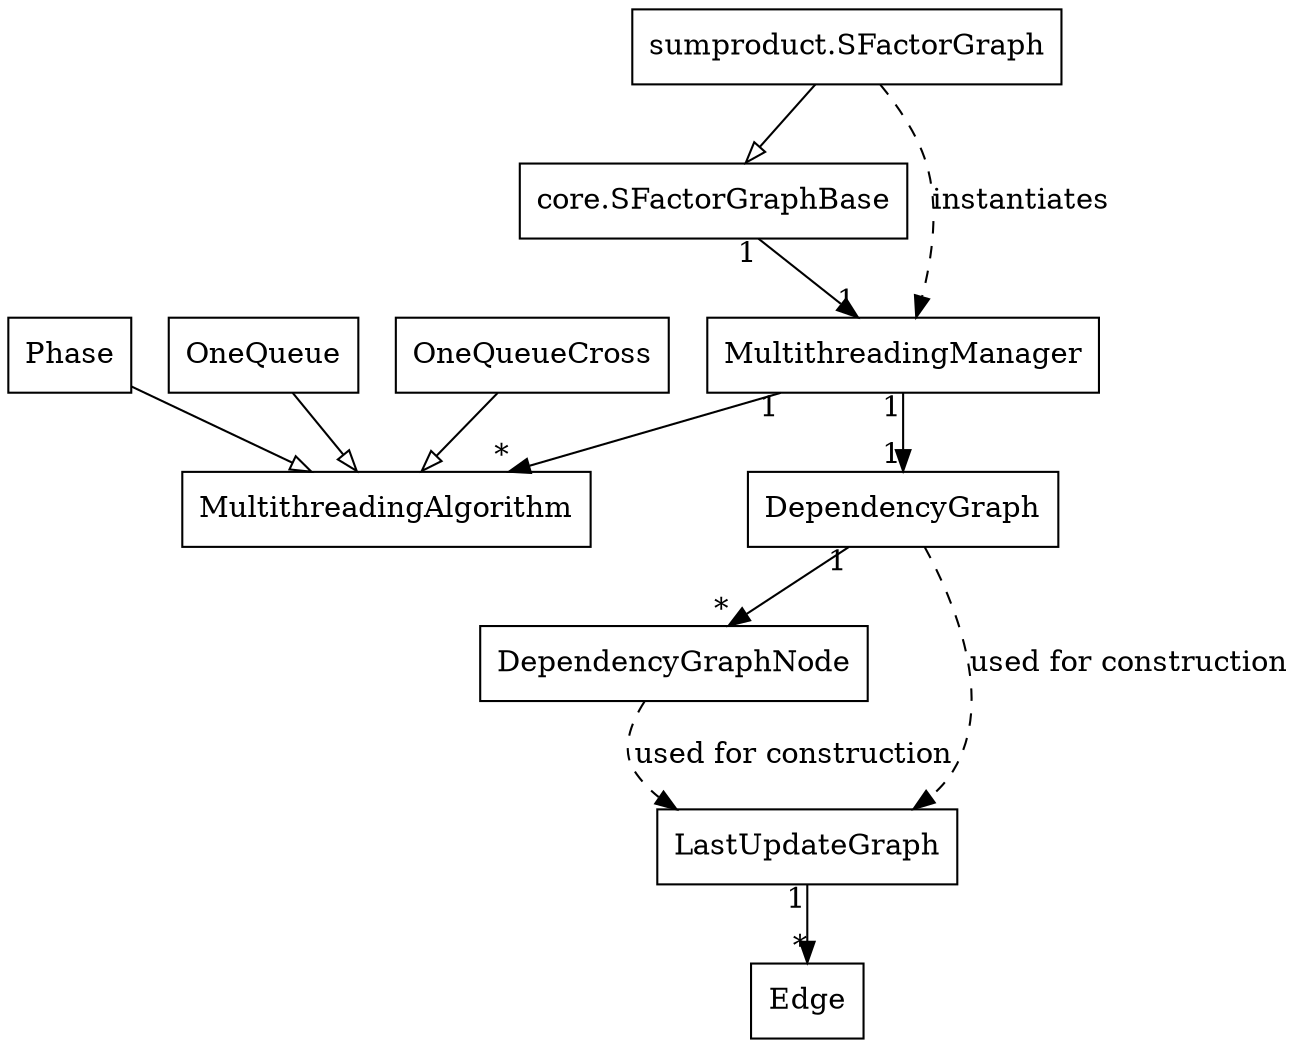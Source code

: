 digraph G {
	SFactorGraphBase [
		shape="record"
		label="core.SFactorGraphBase"
	]
	MultithreadingManager 
	[
		shape="record"		  
	]
	SFactorGraphBase -> MultithreadingManager 
	[
		headlabel="1"
		taillabel="1"
	]
	SFactorGraph
	[
		shape="record"
		label="sumproduct.SFactorGraph"
	]
	SFactorGraph -> SFactorGraphBase
	[
		arrowhead="empty"
	]
	SFactorGraph->MultithreadingManager
	[
		style="dashed"
		label="instantiates"
	]
	MultithreadingAlgorithm
	[
		shape="record"
	]
	MultithreadingManager -> MultithreadingAlgorithm
	[
		headlabel="*"
		taillabel="1"
	]
	Phase
	[
		shape="record"
	]
	Phase -> MultithreadingAlgorithm
	[
		arrowhead="empty"
	]
	OneQueue
	[
		shape="record"
	]
	OneQueue -> MultithreadingAlgorithm
	[
		arrowhead="empty"
	]
	OneQueueCross
	[
		shape="record"
	]
	OneQueueCross -> MultithreadingAlgorithm
	[
		arrowhead="empty"
	]
	DependencyGraph
	[
		shape="record"
	]
	MultithreadingManager -> DependencyGraph
	[
		taillabel="1"
		headlabel="1"
	]
	DependencyGraphNode
	[
		shape="record"
	]
	DependencyGraph -> DependencyGraphNode
	[
		headlabel="*"
		taillabel="1"
	]
	LastUpdateGraph
	[
		shape="record"
	]
	AnEdge
	[
		label="Edge"
		shape="record"
	]
	LastUpdateGraph -> AnEdge
	[
		taillabel="1"
		headlabel="*"
	]
	DependencyGraph -> LastUpdateGraph
	[
		style="dashed"
		label="used for construction"
	]
	DependencyGraphNode -> LastUpdateGraph
	[
		style="dashed"
		label="used for construction"
	]
	
}